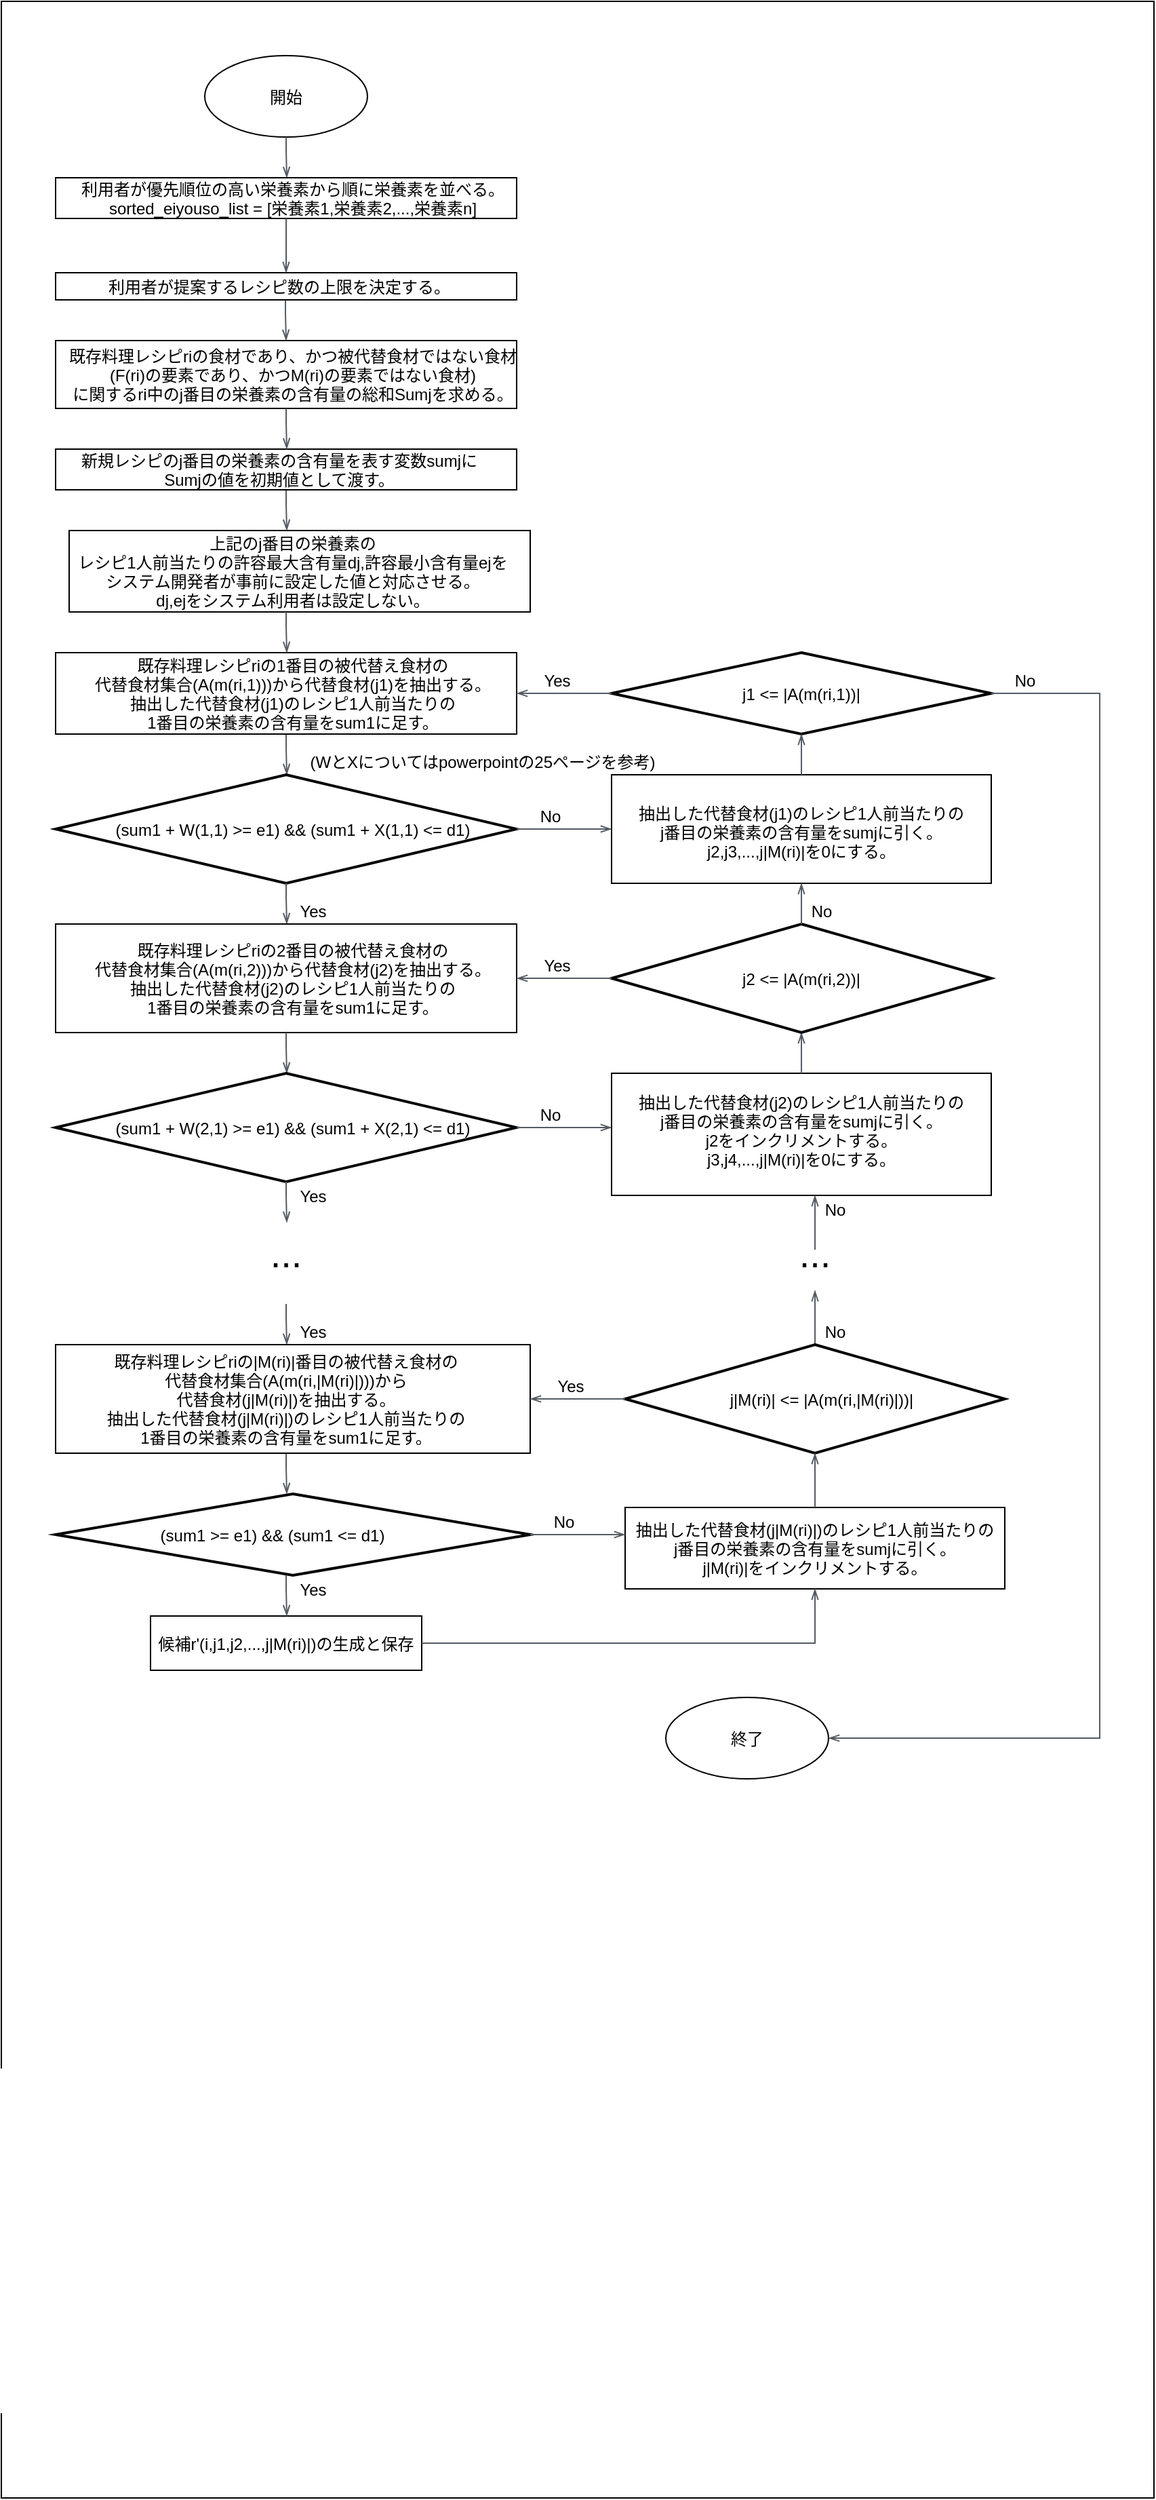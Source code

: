 <mxfile version="14.7.3" type="github">
  <diagram id="zRziVPeCVlG07U9BPZFa" name="Page-1">
    <mxGraphModel dx="868" dy="850" grid="1" gridSize="10" guides="0" tooltips="1" connect="1" arrows="1" fold="1" page="0" pageScale="1" pageWidth="827" pageHeight="1169" math="0" shadow="0">
      <root>
        <mxCell id="0" />
        <mxCell id="1" parent="0" />
        <mxCell id="hJdnB4xZ4oUYTax6oUDe-9" value="" style="verticalLabelPosition=bottom;verticalAlign=top;html=1;shape=mxgraph.basic.rect;fillColor2=none;strokeWidth=1;size=20;indent=5;" parent="1" vertex="1">
          <mxGeometry x="60" y="-350" width="850" height="1840" as="geometry" />
        </mxCell>
        <mxCell id="hJdnB4xZ4oUYTax6oUDe-4" value="" style="strokeWidth=1;html=1;shape=mxgraph.flowchart.start_1;whiteSpace=wrap;labelBorderColor=#000000;" parent="1" vertex="1">
          <mxGeometry x="210" y="-310" width="120" height="60" as="geometry" />
        </mxCell>
        <mxCell id="hJdnB4xZ4oUYTax6oUDe-14" value="開始" style="text;align=center;verticalAlign=middle;resizable=0;points=[];autosize=1;labelBackgroundColor=#ffffff;labelBorderColor=none;" parent="1" vertex="1">
          <mxGeometry x="250" y="-290" width="40" height="20" as="geometry" />
        </mxCell>
        <mxCell id="hJdnB4xZ4oUYTax6oUDe-27" value="" style="edgeStyle=orthogonalEdgeStyle;html=1;endArrow=openThin;elbow=vertical;startArrow=none;endFill=0;strokeColor=#545B64;rounded=0;" parent="1" edge="1">
          <mxGeometry width="100" relative="1" as="geometry">
            <mxPoint x="269.5" y="-130" as="sourcePoint" />
            <mxPoint x="270" y="-100" as="targetPoint" />
            <Array as="points">
              <mxPoint x="270" y="-120" />
              <mxPoint x="270" y="-120" />
            </Array>
          </mxGeometry>
        </mxCell>
        <mxCell id="hJdnB4xZ4oUYTax6oUDe-31" value="" style="verticalLabelPosition=bottom;verticalAlign=top;html=1;shape=mxgraph.basic.rect;fillColor2=none;strokeWidth=1;size=20;indent=5;rounded=0;labelBackgroundColor=#ffffff;sketch=0;fillColor=none;labelBorderColor=none;" parent="1" vertex="1">
          <mxGeometry x="100" y="-100" width="340" height="50" as="geometry" />
        </mxCell>
        <mxCell id="hJdnB4xZ4oUYTax6oUDe-32" value="既存料理レシピriの食材であり、かつ被代替食材ではない食材&#xa;(F(ri)の要素であり、かつM(ri)の要素ではない食材)&#xa;に関するri中のj番目の栄養素の含有量の総和Sumjを求める。" style="text;align=center;verticalAlign=middle;resizable=0;points=[];autosize=1;" parent="1" vertex="1">
          <mxGeometry x="100" y="-100" width="350" height="50" as="geometry" />
        </mxCell>
        <mxCell id="hJdnB4xZ4oUYTax6oUDe-34" value="" style="edgeStyle=orthogonalEdgeStyle;html=1;endArrow=openThin;elbow=vertical;startArrow=none;endFill=0;strokeColor=#545B64;rounded=0;" parent="1" edge="1">
          <mxGeometry width="100" relative="1" as="geometry">
            <mxPoint x="270" y="190" as="sourcePoint" />
            <mxPoint x="270.5" y="220" as="targetPoint" />
            <Array as="points">
              <mxPoint x="270" y="200" />
              <mxPoint x="270" y="200" />
            </Array>
          </mxGeometry>
        </mxCell>
        <mxCell id="hJdnB4xZ4oUYTax6oUDe-37" value="上記のj番目の栄養素の&#xa;レシピ1人前当たりの許容最大含有量dj,許容最小含有量ejを&#xa;システム開発者が事前に設定した値と対応させる。&#xa;dj,ejをシステム利用者は設定しない。" style="text;align=center;verticalAlign=middle;resizable=0;points=[];autosize=1;" parent="1" vertex="1">
          <mxGeometry x="110" y="40" width="330" height="60" as="geometry" />
        </mxCell>
        <mxCell id="hJdnB4xZ4oUYTax6oUDe-39" value="" style="verticalLabelPosition=bottom;verticalAlign=top;html=1;shape=mxgraph.basic.rect;fillColor2=none;strokeWidth=1;size=20;indent=5;rounded=0;labelBackgroundColor=#ffffff;sketch=0;fillColor=none;labelBorderColor=none;" parent="1" vertex="1">
          <mxGeometry x="110" y="40" width="340" height="60" as="geometry" />
        </mxCell>
        <mxCell id="hJdnB4xZ4oUYTax6oUDe-40" value="新規レシピのj番目の栄養素の含有量を表す変数sumjに&#xa;Sumjの値を初期値として渡す。" style="text;align=center;verticalAlign=middle;resizable=0;points=[];autosize=1;" parent="1" vertex="1">
          <mxGeometry x="110" y="-20" width="310" height="30" as="geometry" />
        </mxCell>
        <mxCell id="hJdnB4xZ4oUYTax6oUDe-41" value="既存料理レシピriの1番目の被代替え食材の&#xa;代替食材集合(A(m(ri,1)))から代替食材(j1)を抽出する。&#xa;抽出した代替食材(j1)のレシピ1人前当たりの&#xa;1番目の栄養素の含有量をsum1に足す。" style="text;align=center;verticalAlign=middle;resizable=0;points=[];autosize=1;" parent="1" vertex="1">
          <mxGeometry x="120" y="130" width="310" height="60" as="geometry" />
        </mxCell>
        <mxCell id="hJdnB4xZ4oUYTax6oUDe-42" value="" style="verticalLabelPosition=bottom;verticalAlign=top;html=1;shape=mxgraph.basic.rect;fillColor2=none;strokeWidth=1;size=20;indent=5;rounded=0;labelBackgroundColor=#ffffff;sketch=0;fillColor=none;labelBorderColor=none;" parent="1" vertex="1">
          <mxGeometry x="100" y="130" width="340" height="60" as="geometry" />
        </mxCell>
        <mxCell id="hJdnB4xZ4oUYTax6oUDe-43" value="" style="strokeWidth=2;html=1;shape=mxgraph.flowchart.decision;whiteSpace=wrap;rounded=0;labelBackgroundColor=#ffffff;sketch=0;fillColor=none;" parent="1" vertex="1">
          <mxGeometry x="100" y="220" width="340" height="80" as="geometry" />
        </mxCell>
        <mxCell id="hJdnB4xZ4oUYTax6oUDe-44" value="(sum1 + W(1,1) &gt;= e1) &amp;&amp; (sum1 + X(1,1) &lt;= d1)" style="text;align=center;verticalAlign=middle;resizable=0;points=[];autosize=1;" parent="1" vertex="1">
          <mxGeometry x="135" y="250" width="280" height="20" as="geometry" />
        </mxCell>
        <mxCell id="hJdnB4xZ4oUYTax6oUDe-45" value="" style="edgeStyle=orthogonalEdgeStyle;html=1;endArrow=openThin;elbow=vertical;startArrow=none;endFill=0;strokeColor=#545B64;rounded=0;" parent="1" edge="1">
          <mxGeometry width="100" relative="1" as="geometry">
            <mxPoint x="270" y="300" as="sourcePoint" />
            <mxPoint x="270.5" y="330" as="targetPoint" />
            <Array as="points">
              <mxPoint x="270" y="310" />
              <mxPoint x="270" y="310" />
            </Array>
          </mxGeometry>
        </mxCell>
        <mxCell id="hJdnB4xZ4oUYTax6oUDe-46" value="" style="verticalLabelPosition=bottom;verticalAlign=top;html=1;shape=mxgraph.basic.rect;fillColor2=none;strokeWidth=1;size=20;indent=5;rounded=0;labelBackgroundColor=#ffffff;sketch=0;fillColor=none;labelBorderColor=none;" parent="1" vertex="1">
          <mxGeometry x="100" y="330" width="340" height="80" as="geometry" />
        </mxCell>
        <mxCell id="hJdnB4xZ4oUYTax6oUDe-48" value="既存料理レシピriの2番目の被代替え食材の&#xa;代替食材集合(A(m(ri,2)))から代替食材(j2)を抽出する。&#xa;抽出した代替食材(j2)のレシピ1人前当たりの&#xa;1番目の栄養素の含有量をsum1に足す。" style="text;align=center;verticalAlign=middle;resizable=0;points=[];autosize=1;" parent="1" vertex="1">
          <mxGeometry x="120" y="340" width="310" height="60" as="geometry" />
        </mxCell>
        <mxCell id="hJdnB4xZ4oUYTax6oUDe-49" value="" style="edgeStyle=orthogonalEdgeStyle;html=1;endArrow=openThin;elbow=vertical;startArrow=none;endFill=0;strokeColor=#545B64;rounded=0;" parent="1" edge="1">
          <mxGeometry width="100" relative="1" as="geometry">
            <mxPoint x="270" y="410" as="sourcePoint" />
            <mxPoint x="270.5" y="440" as="targetPoint" />
            <Array as="points">
              <mxPoint x="270" y="420" />
              <mxPoint x="270" y="420" />
            </Array>
          </mxGeometry>
        </mxCell>
        <mxCell id="hJdnB4xZ4oUYTax6oUDe-50" value="(sum1 + W(2,1) &gt;= e1) &amp;&amp; (sum1 + X(2,1) &lt;= d1)" style="text;align=center;verticalAlign=middle;resizable=0;points=[];autosize=1;" parent="1" vertex="1">
          <mxGeometry x="135" y="470" width="280" height="20" as="geometry" />
        </mxCell>
        <mxCell id="hJdnB4xZ4oUYTax6oUDe-51" value="" style="strokeWidth=2;html=1;shape=mxgraph.flowchart.decision;whiteSpace=wrap;rounded=0;labelBackgroundColor=#ffffff;sketch=0;fillColor=none;" parent="1" vertex="1">
          <mxGeometry x="100" y="440" width="340" height="80" as="geometry" />
        </mxCell>
        <mxCell id="hJdnB4xZ4oUYTax6oUDe-52" value="" style="edgeStyle=orthogonalEdgeStyle;html=1;endArrow=openThin;elbow=vertical;startArrow=none;endFill=0;strokeColor=#545B64;rounded=0;" parent="1" edge="1">
          <mxGeometry width="100" relative="1" as="geometry">
            <mxPoint x="270" y="520" as="sourcePoint" />
            <mxPoint x="270.5" y="550" as="targetPoint" />
            <Array as="points">
              <mxPoint x="270" y="530" />
              <mxPoint x="270" y="530" />
            </Array>
          </mxGeometry>
        </mxCell>
        <mxCell id="hJdnB4xZ4oUYTax6oUDe-53" value="..." style="text;align=center;verticalAlign=middle;resizable=0;points=[];autosize=1;fontSize=28;" parent="1" vertex="1">
          <mxGeometry x="250" y="550" width="40" height="40" as="geometry" />
        </mxCell>
        <mxCell id="hJdnB4xZ4oUYTax6oUDe-56" value="" style="edgeStyle=orthogonalEdgeStyle;html=1;endArrow=openThin;elbow=vertical;startArrow=none;endFill=0;strokeColor=#545B64;rounded=0;" parent="1" edge="1">
          <mxGeometry width="100" relative="1" as="geometry">
            <mxPoint x="270" y="610" as="sourcePoint" />
            <mxPoint x="270.5" y="640" as="targetPoint" />
            <Array as="points">
              <mxPoint x="270" y="620" />
              <mxPoint x="270" y="620" />
            </Array>
          </mxGeometry>
        </mxCell>
        <mxCell id="hJdnB4xZ4oUYTax6oUDe-57" value="既存料理レシピriの|M(ri)|番目の被代替え食材の&#xa;代替食材集合(A(m(ri,|M(ri)|)))から&#xa;代替食材(j|M(ri)|)を抽出する。&#xa;抽出した代替食材(j|M(ri)|)のレシピ1人前当たりの&#xa;1番目の栄養素の含有量をsum1に足す。" style="text;align=center;verticalAlign=middle;resizable=0;points=[];autosize=1;" parent="1" vertex="1">
          <mxGeometry x="130" y="640" width="280" height="80" as="geometry" />
        </mxCell>
        <mxCell id="hJdnB4xZ4oUYTax6oUDe-59" value="" style="verticalLabelPosition=bottom;verticalAlign=top;html=1;shape=mxgraph.basic.rect;fillColor2=none;strokeWidth=1;size=20;indent=5;rounded=0;labelBackgroundColor=#ffffff;sketch=0;fillColor=none;labelBorderColor=none;" parent="1" vertex="1">
          <mxGeometry x="520" y="760" width="280" height="60" as="geometry" />
        </mxCell>
        <mxCell id="hJdnB4xZ4oUYTax6oUDe-60" value="" style="edgeStyle=orthogonalEdgeStyle;html=1;endArrow=openThin;elbow=vertical;startArrow=none;endFill=0;strokeColor=#545B64;rounded=0;" parent="1" edge="1">
          <mxGeometry width="100" relative="1" as="geometry">
            <mxPoint x="270" y="720" as="sourcePoint" />
            <mxPoint x="270.5" y="750" as="targetPoint" />
            <Array as="points">
              <mxPoint x="270" y="730" />
              <mxPoint x="270" y="730" />
            </Array>
          </mxGeometry>
        </mxCell>
        <mxCell id="hJdnB4xZ4oUYTax6oUDe-61" value="" style="strokeWidth=2;html=1;shape=mxgraph.flowchart.decision;whiteSpace=wrap;rounded=0;labelBackgroundColor=#ffffff;sketch=0;fillColor=none;" parent="1" vertex="1">
          <mxGeometry x="100" y="750" width="350" height="60" as="geometry" />
        </mxCell>
        <mxCell id="hJdnB4xZ4oUYTax6oUDe-63" value="(sum1 &gt;= e1) &amp;&amp; (sum1 &lt;= d1)" style="text;align=center;verticalAlign=middle;resizable=0;points=[];autosize=1;" parent="1" vertex="1">
          <mxGeometry x="170" y="770" width="180" height="20" as="geometry" />
        </mxCell>
        <mxCell id="hJdnB4xZ4oUYTax6oUDe-64" value="候補r&#39;(i,j1,j2,...,j|M(ri)|)の生成と保存" style="text;align=center;verticalAlign=middle;resizable=0;points=[];autosize=1;fontSize=12;" parent="1" vertex="1">
          <mxGeometry x="170" y="850" width="200" height="20" as="geometry" />
        </mxCell>
        <mxCell id="hJdnB4xZ4oUYTax6oUDe-66" value="" style="verticalLabelPosition=bottom;verticalAlign=top;html=1;shape=mxgraph.basic.rect;fillColor2=none;strokeWidth=1;size=20;indent=5;rounded=0;labelBackgroundColor=#ffffff;sketch=0;fillColor=none;labelBorderColor=none;" parent="1" vertex="1">
          <mxGeometry x="170" y="840" width="200" height="40" as="geometry" />
        </mxCell>
        <mxCell id="hJdnB4xZ4oUYTax6oUDe-68" value="" style="edgeStyle=orthogonalEdgeStyle;html=1;endArrow=openThin;elbow=vertical;startArrow=none;endFill=0;strokeColor=#545B64;rounded=0;" parent="1" edge="1">
          <mxGeometry width="100" relative="1" as="geometry">
            <mxPoint x="270" y="810" as="sourcePoint" />
            <mxPoint x="270.5" y="840" as="targetPoint" />
            <Array as="points">
              <mxPoint x="270" y="820" />
              <mxPoint x="270" y="820" />
            </Array>
          </mxGeometry>
        </mxCell>
        <mxCell id="hJdnB4xZ4oUYTax6oUDe-70" value="" style="edgeStyle=orthogonalEdgeStyle;html=1;endArrow=openThin;elbow=vertical;startArrow=none;endFill=0;strokeColor=#545B64;rounded=0;" parent="1" edge="1">
          <mxGeometry width="100" relative="1" as="geometry">
            <mxPoint x="450" y="780" as="sourcePoint" />
            <mxPoint x="520" y="780" as="targetPoint" />
            <Array as="points">
              <mxPoint x="450" y="780" />
              <mxPoint x="450" y="780" />
            </Array>
          </mxGeometry>
        </mxCell>
        <mxCell id="hJdnB4xZ4oUYTax6oUDe-71" value="&#xa;抽出した代替食材(j|M(ri)|)のレシピ1人前当たりの&#xa;j番目の栄養素の含有量をsumjに引く。&#xa;j|M(ri)|をインクリメントする。&#xa;" style="text;align=center;verticalAlign=middle;resizable=0;points=[];autosize=1;" parent="1" vertex="1">
          <mxGeometry x="520" y="760" width="280" height="60" as="geometry" />
        </mxCell>
        <mxCell id="hJdnB4xZ4oUYTax6oUDe-74" value="" style="edgeStyle=orthogonalEdgeStyle;html=1;endArrow=openThin;elbow=vertical;startArrow=none;endFill=0;strokeColor=#545B64;rounded=0;" parent="1" edge="1">
          <mxGeometry width="100" relative="1" as="geometry">
            <mxPoint x="370" y="860" as="sourcePoint" />
            <mxPoint x="660" y="820" as="targetPoint" />
            <Array as="points">
              <mxPoint x="660" y="860" />
              <mxPoint x="660" y="820" />
            </Array>
          </mxGeometry>
        </mxCell>
        <mxCell id="hJdnB4xZ4oUYTax6oUDe-75" value="" style="verticalLabelPosition=bottom;verticalAlign=top;html=1;shape=mxgraph.basic.rect;fillColor2=none;strokeWidth=1;size=20;indent=5;rounded=0;labelBackgroundColor=#ffffff;sketch=0;fillColor=none;labelBorderColor=none;" parent="1" vertex="1">
          <mxGeometry x="100" y="640" width="350" height="80" as="geometry" />
        </mxCell>
        <mxCell id="hJdnB4xZ4oUYTax6oUDe-84" value="" style="edgeStyle=orthogonalEdgeStyle;html=1;endArrow=openThin;elbow=vertical;startArrow=none;endFill=0;strokeColor=#545B64;rounded=0;" parent="1" edge="1">
          <mxGeometry width="100" relative="1" as="geometry">
            <mxPoint x="440" y="480" as="sourcePoint" />
            <mxPoint x="510" y="480" as="targetPoint" />
            <Array as="points">
              <mxPoint x="440" y="480" />
              <mxPoint x="440" y="480" />
            </Array>
          </mxGeometry>
        </mxCell>
        <mxCell id="hJdnB4xZ4oUYTax6oUDe-85" value="" style="verticalLabelPosition=bottom;verticalAlign=top;html=1;shape=mxgraph.basic.rect;fillColor2=none;strokeWidth=1;size=20;indent=5;rounded=0;labelBackgroundColor=#ffffff;sketch=0;fillColor=none;labelBorderColor=none;" parent="1" vertex="1">
          <mxGeometry x="510" y="440" width="280" height="90" as="geometry" />
        </mxCell>
        <mxCell id="hJdnB4xZ4oUYTax6oUDe-86" value="&#xa;抽出した代替食材(j2)のレシピ1人前当たりの&#xa;j番目の栄養素の含有量をsumjに引く。&#xa;j2をインクリメントする。&#xa;j3,j4,...,j|M(ri)|を0にする。" style="text;align=center;verticalAlign=middle;resizable=0;points=[];autosize=1;" parent="1" vertex="1">
          <mxGeometry x="520" y="435" width="260" height="80" as="geometry" />
        </mxCell>
        <mxCell id="hJdnB4xZ4oUYTax6oUDe-87" value="" style="edgeStyle=orthogonalEdgeStyle;html=1;endArrow=openThin;elbow=vertical;startArrow=none;endFill=0;strokeColor=#545B64;rounded=0;" parent="1" edge="1">
          <mxGeometry width="100" relative="1" as="geometry">
            <mxPoint x="650" y="440" as="sourcePoint" />
            <mxPoint x="650" y="410" as="targetPoint" />
            <Array as="points">
              <mxPoint x="650" y="430" />
            </Array>
          </mxGeometry>
        </mxCell>
        <mxCell id="hJdnB4xZ4oUYTax6oUDe-88" value="" style="edgeStyle=orthogonalEdgeStyle;html=1;endArrow=openThin;elbow=vertical;startArrow=none;endFill=0;strokeColor=#545B64;rounded=0;" parent="1" edge="1">
          <mxGeometry width="100" relative="1" as="geometry">
            <mxPoint x="440" y="260" as="sourcePoint" />
            <mxPoint x="510" y="260" as="targetPoint" />
            <Array as="points">
              <mxPoint x="440" y="260" />
              <mxPoint x="440" y="260" />
            </Array>
          </mxGeometry>
        </mxCell>
        <mxCell id="hJdnB4xZ4oUYTax6oUDe-89" value="" style="verticalLabelPosition=bottom;verticalAlign=top;html=1;shape=mxgraph.basic.rect;fillColor2=none;strokeWidth=1;size=20;indent=5;rounded=0;labelBackgroundColor=#ffffff;sketch=0;fillColor=none;labelBorderColor=none;" parent="1" vertex="1">
          <mxGeometry x="510" y="220" width="280" height="80" as="geometry" />
        </mxCell>
        <mxCell id="hJdnB4xZ4oUYTax6oUDe-90" value="&#xa;抽出した代替食材(j1)のレシピ1人前当たりの&#xa;j番目の栄養素の含有量をsumjに引く。&#xa;j2,j3,...,j|M(ri)|を0にする。" style="text;align=center;verticalAlign=middle;resizable=0;points=[];autosize=1;" parent="1" vertex="1">
          <mxGeometry x="520" y="225" width="260" height="60" as="geometry" />
        </mxCell>
        <mxCell id="hJdnB4xZ4oUYTax6oUDe-94" value="" style="edgeStyle=orthogonalEdgeStyle;html=1;endArrow=openThin;elbow=vertical;startArrow=none;endFill=0;strokeColor=#545B64;rounded=0;" parent="1" edge="1">
          <mxGeometry width="100" relative="1" as="geometry">
            <mxPoint x="270" y="10" as="sourcePoint" />
            <mxPoint x="270.5" y="40" as="targetPoint" />
            <Array as="points">
              <mxPoint x="270.5" y="20" />
              <mxPoint x="270.5" y="20" />
            </Array>
          </mxGeometry>
        </mxCell>
        <mxCell id="hJdnB4xZ4oUYTax6oUDe-97" value="(WとXについてはpowerpointの25ページを参考)" style="text;align=center;verticalAlign=middle;resizable=0;points=[];autosize=1;fontSize=12;" parent="1" vertex="1">
          <mxGeometry x="280" y="200" width="270" height="20" as="geometry" />
        </mxCell>
        <mxCell id="hJdnB4xZ4oUYTax6oUDe-98" value="No" style="text;align=center;verticalAlign=middle;resizable=0;points=[];autosize=1;fontSize=12;" parent="1" vertex="1">
          <mxGeometry x="460" y="760" width="30" height="20" as="geometry" />
        </mxCell>
        <mxCell id="hJdnB4xZ4oUYTax6oUDe-99" value="No" style="text;align=center;verticalAlign=middle;resizable=0;points=[];autosize=1;fontSize=12;" parent="1" vertex="1">
          <mxGeometry x="450" y="240" width="30" height="20" as="geometry" />
        </mxCell>
        <mxCell id="hJdnB4xZ4oUYTax6oUDe-100" value="No" style="text;align=center;verticalAlign=middle;resizable=0;points=[];autosize=1;fontSize=12;" parent="1" vertex="1">
          <mxGeometry x="450" y="460" width="30" height="20" as="geometry" />
        </mxCell>
        <mxCell id="hJdnB4xZ4oUYTax6oUDe-101" value="Yes" style="text;align=center;verticalAlign=middle;resizable=0;points=[];autosize=1;fontSize=12;" parent="1" vertex="1">
          <mxGeometry x="270" y="520" width="40" height="20" as="geometry" />
        </mxCell>
        <mxCell id="hJdnB4xZ4oUYTax6oUDe-102" value="Yes" style="text;align=center;verticalAlign=middle;resizable=0;points=[];autosize=1;fontSize=12;" parent="1" vertex="1">
          <mxGeometry x="270" y="810" width="40" height="20" as="geometry" />
        </mxCell>
        <mxCell id="hJdnB4xZ4oUYTax6oUDe-103" value="Yes" style="text;align=center;verticalAlign=middle;resizable=0;points=[];autosize=1;fontSize=12;" parent="1" vertex="1">
          <mxGeometry x="270" y="310" width="40" height="20" as="geometry" />
        </mxCell>
        <mxCell id="hJdnB4xZ4oUYTax6oUDe-104" value="" style="strokeWidth=2;html=1;shape=mxgraph.flowchart.decision;whiteSpace=wrap;rounded=0;labelBackgroundColor=#ffffff;sketch=0;fillColor=none;" parent="1" vertex="1">
          <mxGeometry x="510" y="130" width="280" height="60" as="geometry" />
        </mxCell>
        <mxCell id="hJdnB4xZ4oUYTax6oUDe-82" value="..." style="text;align=center;verticalAlign=middle;resizable=0;points=[];autosize=1;fontSize=28;" parent="1" vertex="1">
          <mxGeometry x="640" y="550" width="40" height="40" as="geometry" />
        </mxCell>
        <mxCell id="hJdnB4xZ4oUYTax6oUDe-107" value="" style="edgeStyle=orthogonalEdgeStyle;html=1;endArrow=openThin;elbow=vertical;startArrow=none;endFill=0;strokeColor=#545B64;rounded=0;" parent="1" edge="1">
          <mxGeometry width="100" relative="1" as="geometry">
            <mxPoint x="660" y="570" as="sourcePoint" />
            <mxPoint x="660" y="530" as="targetPoint" />
            <Array as="points">
              <mxPoint x="660" y="550" />
            </Array>
          </mxGeometry>
        </mxCell>
        <mxCell id="hJdnB4xZ4oUYTax6oUDe-108" value="" style="edgeStyle=orthogonalEdgeStyle;html=1;endArrow=openThin;elbow=vertical;startArrow=none;endFill=0;strokeColor=#545B64;rounded=0;" parent="1" edge="1">
          <mxGeometry width="100" relative="1" as="geometry">
            <mxPoint x="650" y="220" as="sourcePoint" />
            <mxPoint x="650" y="190" as="targetPoint" />
            <Array as="points">
              <mxPoint x="650" y="210" />
            </Array>
          </mxGeometry>
        </mxCell>
        <mxCell id="hJdnB4xZ4oUYTax6oUDe-114" value="" style="edgeStyle=orthogonalEdgeStyle;html=1;endArrow=openThin;elbow=vertical;startArrow=none;endFill=0;strokeColor=#545B64;rounded=0;" parent="1" edge="1">
          <mxGeometry width="100" relative="1" as="geometry">
            <mxPoint x="510" y="160" as="sourcePoint" />
            <mxPoint x="440" y="160" as="targetPoint" />
            <Array as="points">
              <mxPoint x="496" y="160" />
              <mxPoint x="496" y="160" />
            </Array>
          </mxGeometry>
        </mxCell>
        <mxCell id="hJdnB4xZ4oUYTax6oUDe-116" value="Yes" style="text;align=center;verticalAlign=middle;resizable=0;points=[];autosize=1;fontSize=12;" parent="1" vertex="1">
          <mxGeometry x="450" y="140" width="40" height="20" as="geometry" />
        </mxCell>
        <mxCell id="hJdnB4xZ4oUYTax6oUDe-117" value="" style="strokeWidth=2;html=1;shape=mxgraph.flowchart.decision;whiteSpace=wrap;rounded=0;labelBackgroundColor=#ffffff;sketch=0;fillColor=none;" parent="1" vertex="1">
          <mxGeometry x="510" y="330" width="280" height="80" as="geometry" />
        </mxCell>
        <mxCell id="hJdnB4xZ4oUYTax6oUDe-118" value="" style="edgeStyle=orthogonalEdgeStyle;html=1;endArrow=openThin;elbow=vertical;startArrow=none;endFill=0;strokeColor=#545B64;rounded=0;" parent="1" edge="1">
          <mxGeometry width="100" relative="1" as="geometry">
            <mxPoint x="650" y="330" as="sourcePoint" />
            <mxPoint x="650" y="300" as="targetPoint" />
            <Array as="points">
              <mxPoint x="650" y="320" />
            </Array>
          </mxGeometry>
        </mxCell>
        <mxCell id="hJdnB4xZ4oUYTax6oUDe-119" value="Yes" style="text;align=center;verticalAlign=middle;resizable=0;points=[];autosize=1;fontSize=12;" parent="1" vertex="1">
          <mxGeometry x="450" y="350" width="40" height="20" as="geometry" />
        </mxCell>
        <mxCell id="hJdnB4xZ4oUYTax6oUDe-120" value="" style="edgeStyle=orthogonalEdgeStyle;html=1;endArrow=openThin;elbow=vertical;startArrow=none;endFill=0;strokeColor=#545B64;rounded=0;" parent="1" edge="1">
          <mxGeometry width="100" relative="1" as="geometry">
            <mxPoint x="510" y="370" as="sourcePoint" />
            <mxPoint x="440" y="370" as="targetPoint" />
            <Array as="points">
              <mxPoint x="496" y="370" />
              <mxPoint x="496" y="370" />
            </Array>
          </mxGeometry>
        </mxCell>
        <mxCell id="hJdnB4xZ4oUYTax6oUDe-121" value="" style="edgeStyle=orthogonalEdgeStyle;html=1;endArrow=openThin;elbow=vertical;startArrow=none;endFill=0;strokeColor=#545B64;rounded=0;" parent="1" edge="1">
          <mxGeometry width="100" relative="1" as="geometry">
            <mxPoint x="660" y="640" as="sourcePoint" />
            <mxPoint x="660" y="600" as="targetPoint" />
            <Array as="points">
              <mxPoint x="660" y="620" />
            </Array>
          </mxGeometry>
        </mxCell>
        <mxCell id="hJdnB4xZ4oUYTax6oUDe-122" value="" style="strokeWidth=2;html=1;shape=mxgraph.flowchart.decision;whiteSpace=wrap;rounded=0;labelBackgroundColor=#ffffff;sketch=0;fillColor=none;" parent="1" vertex="1">
          <mxGeometry x="520" y="640" width="280" height="80" as="geometry" />
        </mxCell>
        <mxCell id="hJdnB4xZ4oUYTax6oUDe-123" value="" style="edgeStyle=orthogonalEdgeStyle;html=1;endArrow=openThin;elbow=vertical;startArrow=none;endFill=0;strokeColor=#545B64;rounded=0;" parent="1" edge="1">
          <mxGeometry width="100" relative="1" as="geometry">
            <mxPoint x="520" y="680" as="sourcePoint" />
            <mxPoint x="450" y="680" as="targetPoint" />
            <Array as="points">
              <mxPoint x="506" y="680" />
              <mxPoint x="506" y="680" />
            </Array>
          </mxGeometry>
        </mxCell>
        <mxCell id="hJdnB4xZ4oUYTax6oUDe-125" value="Yes" style="text;align=center;verticalAlign=middle;resizable=0;points=[];autosize=1;fontSize=12;" parent="1" vertex="1">
          <mxGeometry x="460" y="660" width="40" height="20" as="geometry" />
        </mxCell>
        <mxCell id="hJdnB4xZ4oUYTax6oUDe-128" value="" style="edgeStyle=orthogonalEdgeStyle;html=1;endArrow=openThin;elbow=vertical;startArrow=none;endFill=0;strokeColor=#545B64;rounded=0;" parent="1" edge="1">
          <mxGeometry width="100" relative="1" as="geometry">
            <mxPoint x="660" y="760" as="sourcePoint" />
            <mxPoint x="660" y="720" as="targetPoint" />
            <Array as="points">
              <mxPoint x="660" y="740" />
            </Array>
          </mxGeometry>
        </mxCell>
        <mxCell id="hJdnB4xZ4oUYTax6oUDe-131" value="j|M(ri)| &lt;= |A(m(ri,|M(ri)|))|" style="text;align=center;verticalAlign=middle;resizable=0;points=[];autosize=1;fontSize=12;" parent="1" vertex="1">
          <mxGeometry x="590" y="670" width="150" height="20" as="geometry" />
        </mxCell>
        <mxCell id="hJdnB4xZ4oUYTax6oUDe-132" value="j2 &lt;= |A(m(ri,2))|" style="text;align=center;verticalAlign=middle;resizable=0;points=[];autosize=1;fontSize=12;" parent="1" vertex="1">
          <mxGeometry x="600" y="360" width="100" height="20" as="geometry" />
        </mxCell>
        <mxCell id="hJdnB4xZ4oUYTax6oUDe-133" value="j1 &lt;= |A(m(ri,1))|" style="text;align=center;verticalAlign=middle;resizable=0;points=[];autosize=1;fontSize=12;" parent="1" vertex="1">
          <mxGeometry x="600" y="150" width="100" height="20" as="geometry" />
        </mxCell>
        <mxCell id="hJdnB4xZ4oUYTax6oUDe-134" value="" style="edgeStyle=orthogonalEdgeStyle;html=1;endArrow=openThin;elbow=vertical;startArrow=none;endFill=0;strokeColor=#545B64;rounded=0;" parent="1" edge="1">
          <mxGeometry width="100" relative="1" as="geometry">
            <mxPoint x="790" y="160" as="sourcePoint" />
            <mxPoint x="670" y="930" as="targetPoint" />
            <Array as="points">
              <mxPoint x="870" y="160" />
            </Array>
          </mxGeometry>
        </mxCell>
        <mxCell id="hJdnB4xZ4oUYTax6oUDe-135" value="" style="strokeWidth=1;html=1;shape=mxgraph.flowchart.start_1;whiteSpace=wrap;labelBorderColor=#000000;" parent="1" vertex="1">
          <mxGeometry x="550" y="900" width="120" height="60" as="geometry" />
        </mxCell>
        <mxCell id="hJdnB4xZ4oUYTax6oUDe-136" value="終了" style="text;align=center;verticalAlign=middle;resizable=0;points=[];autosize=1;fontSize=12;" parent="1" vertex="1">
          <mxGeometry x="590" y="920" width="40" height="20" as="geometry" />
        </mxCell>
        <mxCell id="hJdnB4xZ4oUYTax6oUDe-137" value="No" style="text;align=center;verticalAlign=middle;resizable=0;points=[];autosize=1;fontSize=12;" parent="1" vertex="1">
          <mxGeometry x="660" y="620" width="30" height="20" as="geometry" />
        </mxCell>
        <mxCell id="hJdnB4xZ4oUYTax6oUDe-138" value="No" style="text;align=center;verticalAlign=middle;resizable=0;points=[];autosize=1;fontSize=12;" parent="1" vertex="1">
          <mxGeometry x="650" y="310" width="30" height="20" as="geometry" />
        </mxCell>
        <mxCell id="hJdnB4xZ4oUYTax6oUDe-139" value="No" style="text;align=center;verticalAlign=middle;resizable=0;points=[];autosize=1;fontSize=12;" parent="1" vertex="1">
          <mxGeometry x="660" y="530" width="30" height="20" as="geometry" />
        </mxCell>
        <mxCell id="hJdnB4xZ4oUYTax6oUDe-140" value="Yes" style="text;align=center;verticalAlign=middle;resizable=0;points=[];autosize=1;fontSize=12;" parent="1" vertex="1">
          <mxGeometry x="270" y="620" width="40" height="20" as="geometry" />
        </mxCell>
        <mxCell id="hJdnB4xZ4oUYTax6oUDe-141" value="No" style="text;align=center;verticalAlign=middle;resizable=0;points=[];autosize=1;fontSize=12;" parent="1" vertex="1">
          <mxGeometry x="800" y="140" width="30" height="20" as="geometry" />
        </mxCell>
        <mxCell id="EWWK25YCGGDl8XbODBrF-1" value="" style="edgeStyle=orthogonalEdgeStyle;html=1;endArrow=openThin;elbow=vertical;startArrow=none;endFill=0;strokeColor=#545B64;rounded=0;" parent="1" edge="1">
          <mxGeometry width="100" relative="1" as="geometry">
            <mxPoint x="270" y="-250" as="sourcePoint" />
            <mxPoint x="270.5" y="-220" as="targetPoint" />
            <Array as="points">
              <mxPoint x="270.5" y="-240" />
              <mxPoint x="270.5" y="-240" />
            </Array>
          </mxGeometry>
        </mxCell>
        <mxCell id="EWWK25YCGGDl8XbODBrF-3" value="" style="verticalLabelPosition=bottom;verticalAlign=top;html=1;shape=mxgraph.basic.rect;fillColor2=none;strokeWidth=1;size=20;indent=5;rounded=0;labelBackgroundColor=#ffffff;sketch=0;fillColor=none;labelBorderColor=none;" parent="1" vertex="1">
          <mxGeometry x="100" y="-220" width="340" height="30" as="geometry" />
        </mxCell>
        <mxCell id="EWWK25YCGGDl8XbODBrF-4" value="利用者が優先順位の高い栄養素から順に栄養素を並べる。&#xa;sorted_eiyouso_list = [栄養素1,栄養素2,...,栄養素n]" style="text;align=center;verticalAlign=middle;resizable=0;points=[];autosize=1;strokeColor=none;" parent="1" vertex="1">
          <mxGeometry x="110" y="-220" width="330" height="30" as="geometry" />
        </mxCell>
        <mxCell id="hJdnB4xZ4oUYTax6oUDe-36" value="" style="verticalLabelPosition=bottom;verticalAlign=top;html=1;shape=mxgraph.basic.rect;fillColor2=none;strokeWidth=1;size=20;indent=5;rounded=0;labelBackgroundColor=#ffffff;sketch=0;fillColor=none;labelBorderColor=none;" parent="1" vertex="1">
          <mxGeometry x="100" y="-20" width="340" height="30" as="geometry" />
        </mxCell>
        <mxCell id="EWWK25YCGGDl8XbODBrF-6" value="利用者が提案するレシピ数の上限を決定する。" style="text;align=center;verticalAlign=middle;resizable=0;points=[];autosize=1;strokeColor=none;" parent="1" vertex="1">
          <mxGeometry x="130" y="-150" width="270" height="20" as="geometry" />
        </mxCell>
        <mxCell id="EWWK25YCGGDl8XbODBrF-11" value="" style="edgeStyle=orthogonalEdgeStyle;html=1;endArrow=openThin;elbow=vertical;startArrow=none;endFill=0;strokeColor=#545B64;rounded=0;" parent="1" edge="1">
          <mxGeometry width="100" relative="1" as="geometry">
            <mxPoint x="270" y="-50" as="sourcePoint" />
            <mxPoint x="270.5" y="-20" as="targetPoint" />
            <Array as="points">
              <mxPoint x="270.5" y="-40" />
              <mxPoint x="270.5" y="-40" />
            </Array>
          </mxGeometry>
        </mxCell>
        <mxCell id="EWWK25YCGGDl8XbODBrF-14" value="" style="verticalLabelPosition=bottom;verticalAlign=top;html=1;shape=mxgraph.basic.rect;fillColor2=none;strokeWidth=1;size=20;indent=5;rounded=0;labelBackgroundColor=#ffffff;sketch=0;fillColor=none;labelBorderColor=none;" parent="1" vertex="1">
          <mxGeometry x="100" y="-150" width="340" height="20" as="geometry" />
        </mxCell>
        <mxCell id="EWWK25YCGGDl8XbODBrF-15" value="" style="edgeStyle=orthogonalEdgeStyle;html=1;endArrow=openThin;elbow=vertical;startArrow=none;endFill=0;strokeColor=#545B64;rounded=0;" parent="1" edge="1">
          <mxGeometry width="100" relative="1" as="geometry">
            <mxPoint x="270" y="-190" as="sourcePoint" />
            <mxPoint x="270" y="-150" as="targetPoint" />
            <Array as="points">
              <mxPoint x="270.5" y="-180" />
              <mxPoint x="270.5" y="-180" />
            </Array>
          </mxGeometry>
        </mxCell>
        <mxCell id="01D-o3mro5K63EcvY-T5-3" value="" style="edgeStyle=orthogonalEdgeStyle;html=1;endArrow=openThin;elbow=vertical;startArrow=none;endFill=0;strokeColor=#545B64;rounded=0;" edge="1" parent="1">
          <mxGeometry width="100" relative="1" as="geometry">
            <mxPoint x="270" y="100" as="sourcePoint" />
            <mxPoint x="270.5" y="130" as="targetPoint" />
            <Array as="points">
              <mxPoint x="270" y="110" />
              <mxPoint x="270" y="110" />
            </Array>
          </mxGeometry>
        </mxCell>
      </root>
    </mxGraphModel>
  </diagram>
</mxfile>
